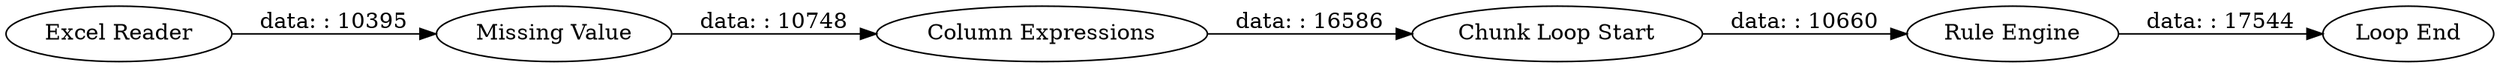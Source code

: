 digraph {
	"8119779650458527488_1790" [label="Excel Reader"]
	"8119779650458527488_2" [label="Missing Value"]
	"8119779650458527488_1787" [label="Rule Engine"]
	"8119779650458527488_1789" [label="Loop End"]
	"8119779650458527488_1788" [label="Chunk Loop Start"]
	"8119779650458527488_3" [label="Column Expressions"]
	"8119779650458527488_2" -> "8119779650458527488_3" [label="data: : 10748"]
	"8119779650458527488_1788" -> "8119779650458527488_1787" [label="data: : 10660"]
	"8119779650458527488_1790" -> "8119779650458527488_2" [label="data: : 10395"]
	"8119779650458527488_1787" -> "8119779650458527488_1789" [label="data: : 17544"]
	"8119779650458527488_3" -> "8119779650458527488_1788" [label="data: : 16586"]
	rankdir=LR
}

